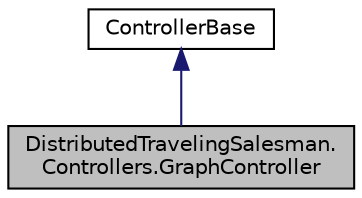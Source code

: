 digraph "DistributedTravelingSalesman.Controllers.GraphController"
{
 // INTERACTIVE_SVG=YES
 // LATEX_PDF_SIZE
  edge [fontname="Helvetica",fontsize="10",labelfontname="Helvetica",labelfontsize="10"];
  node [fontname="Helvetica",fontsize="10",shape=record];
  Node1 [label="DistributedTravelingSalesman.\lControllers.GraphController",height=0.2,width=0.4,color="black", fillcolor="grey75", style="filled", fontcolor="black",tooltip=" "];
  Node2 -> Node1 [dir="back",color="midnightblue",fontsize="10",style="solid",fontname="Helvetica"];
  Node2 [label="ControllerBase",height=0.2,width=0.4,color="black", fillcolor="white", style="filled",URL="$class_controller_base.html",tooltip=" "];
}
